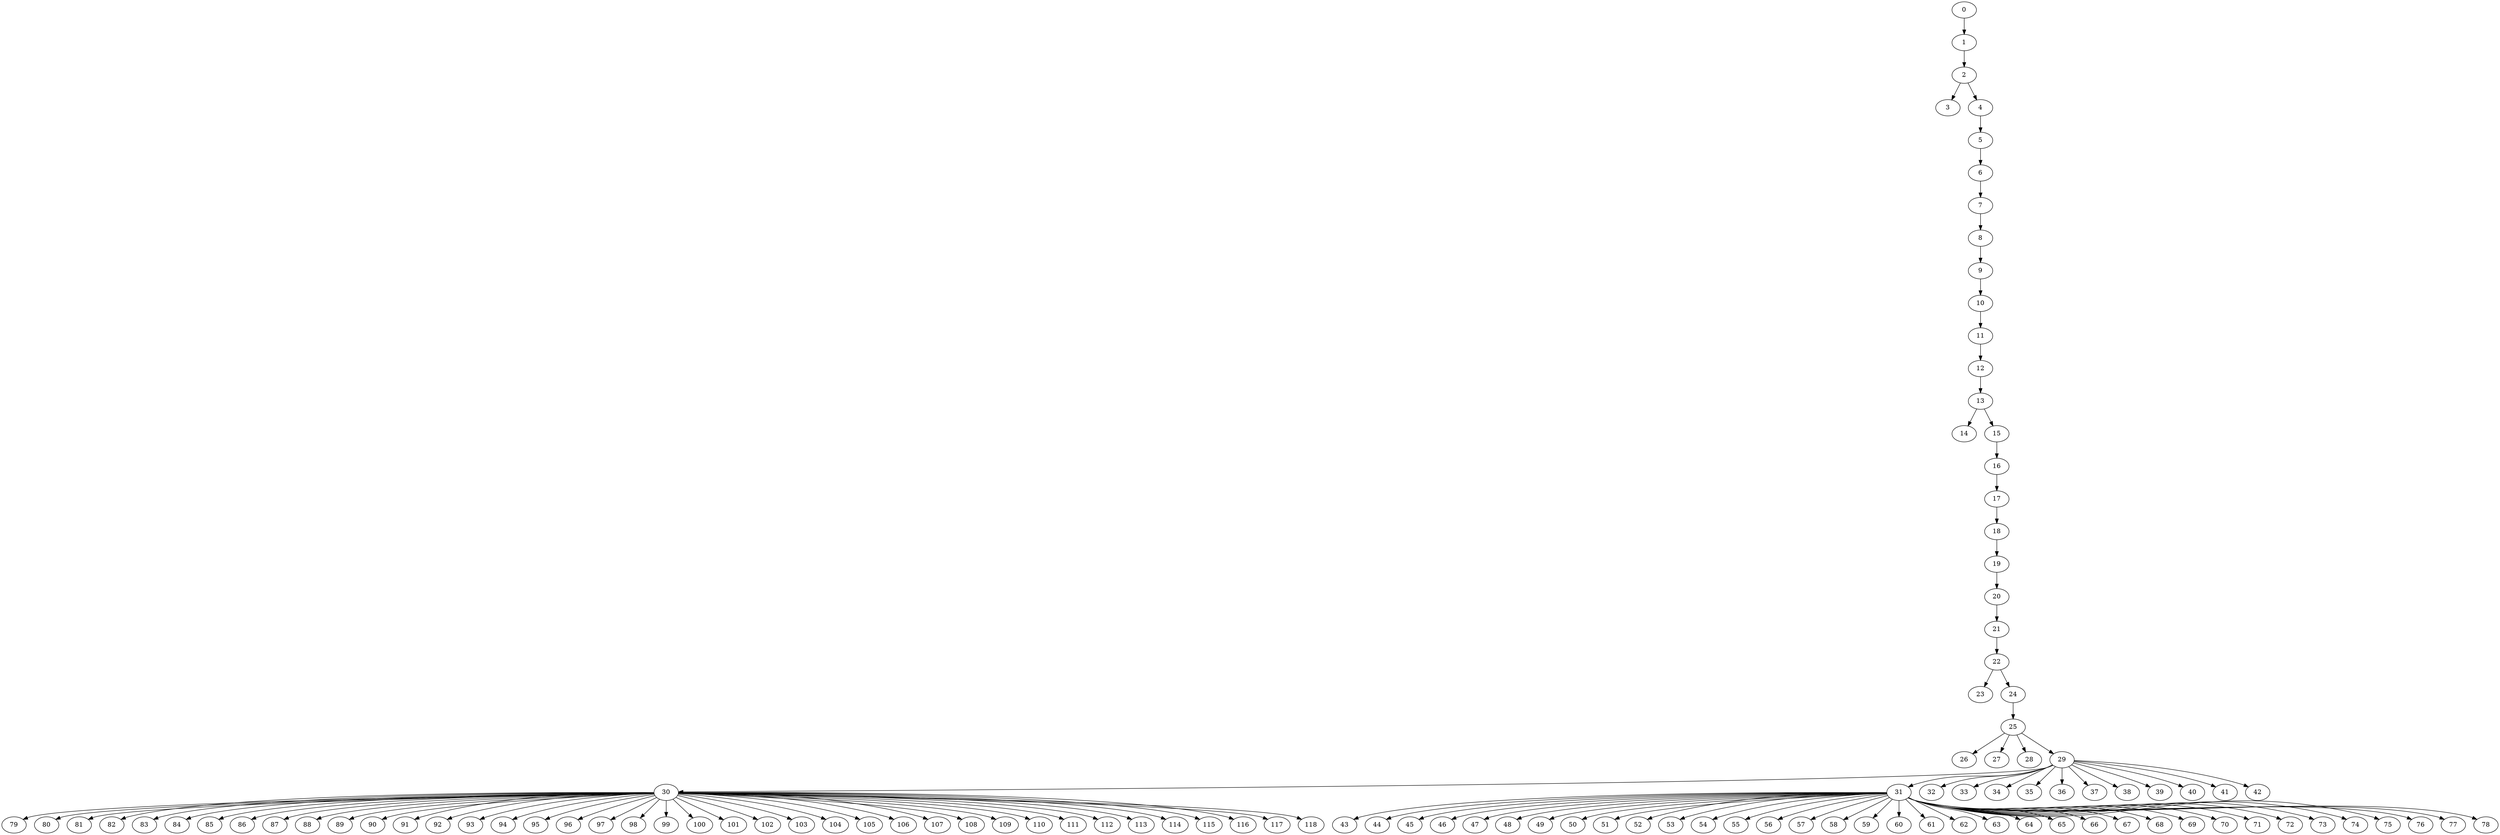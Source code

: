digraph {

0 -> {1}
1 -> {2}
2 -> {3, 4}
4 -> {5}
3 -> {}
5 -> {6}
6 -> {7}
7 -> {8}
8 -> {9}
9 -> {10}
10 -> {11}
11 -> {12}
12 -> {13}
13 -> {14, 15}
15 -> {16}
14 -> {}
16 -> {17}
17 -> {18}
18 -> {19}
19 -> {20}
20 -> {21}
21 -> {22}
22 -> {23, 24}
24 -> {25}
23 -> {}
25 -> {26, 27, 28, 29}
29 -> {30, 31, 32, 33, 34, 35, 36, 37, 38, 39, 40, 41, 42}
28 -> {}
27 -> {}
26 -> {}
42 -> {}
41 -> {}
40 -> {}
39 -> {}
38 -> {}
37 -> {}
36 -> {}
35 -> {}
34 -> {}
33 -> {}
32 -> {}
31 -> {43, 44, 45, 46, 47, 48, 49, 50, 51, 52, 53, 54, 55, 56, 57, 58, 59, 60, 61, 62, 63, 64, 65, 66, 67, 68, 69, 70, 71, 72, 73, 74, 75, 76, 77, 78}
30 -> {79, 80, 81, 82, 83, 84, 85, 86, 87, 88, 89, 90, 91, 92, 93, 94, 95, 96, 97, 98, 99, 100, 101, 102, 103, 104, 105, 106, 107, 108, 109, 110, 111, 112, 113, 114, 115, 116, 117, 118}
78 -> {}
77 -> {}
76 -> {}
75 -> {}
74 -> {}
73 -> {}
72 -> {}
71 -> {}
70 -> {}
69 -> {}
68 -> {}
67 -> {}
66 -> {}
65 -> {}
64 -> {}
63 -> {}
62 -> {}
61 -> {}
60 -> {}
59 -> {}
58 -> {}
57 -> {}
56 -> {}
55 -> {}
54 -> {}
53 -> {}
52 -> {}
51 -> {}
50 -> {}
49 -> {}
48 -> {}
47 -> {}
46 -> {}
45 -> {}
44 -> {}
43 -> {}
118 -> {}
117 -> {}
116 -> {}
115 -> {}
114 -> {}
113 -> {}
112 -> {}
111 -> {}
110 -> {}
109 -> {}
108 -> {}
107 -> {}
106 -> {}
105 -> {}
104 -> {}
103 -> {}
102 -> {}
101 -> {}
100 -> {}
99 -> {}
98 -> {}
97 -> {}
96 -> {}
95 -> {}
94 -> {}
93 -> {}
92 -> {}
91 -> {}
90 -> {}
89 -> {}
88 -> {}
87 -> {}
86 -> {}
85 -> {}
84 -> {}
83 -> {}
82 -> {}
81 -> {}
80 -> {}
79 -> {}

}